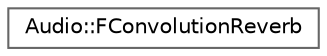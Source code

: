 digraph "Graphical Class Hierarchy"
{
 // INTERACTIVE_SVG=YES
 // LATEX_PDF_SIZE
  bgcolor="transparent";
  edge [fontname=Helvetica,fontsize=10,labelfontname=Helvetica,labelfontsize=10];
  node [fontname=Helvetica,fontsize=10,shape=box,height=0.2,width=0.4];
  rankdir="LR";
  Node0 [id="Node000000",label="Audio::FConvolutionReverb",height=0.2,width=0.4,color="grey40", fillcolor="white", style="filled",URL="$d2/d92/classAudio_1_1FConvolutionReverb.html",tooltip="FConvolutionReverb applies an impulse response to audio."];
}

